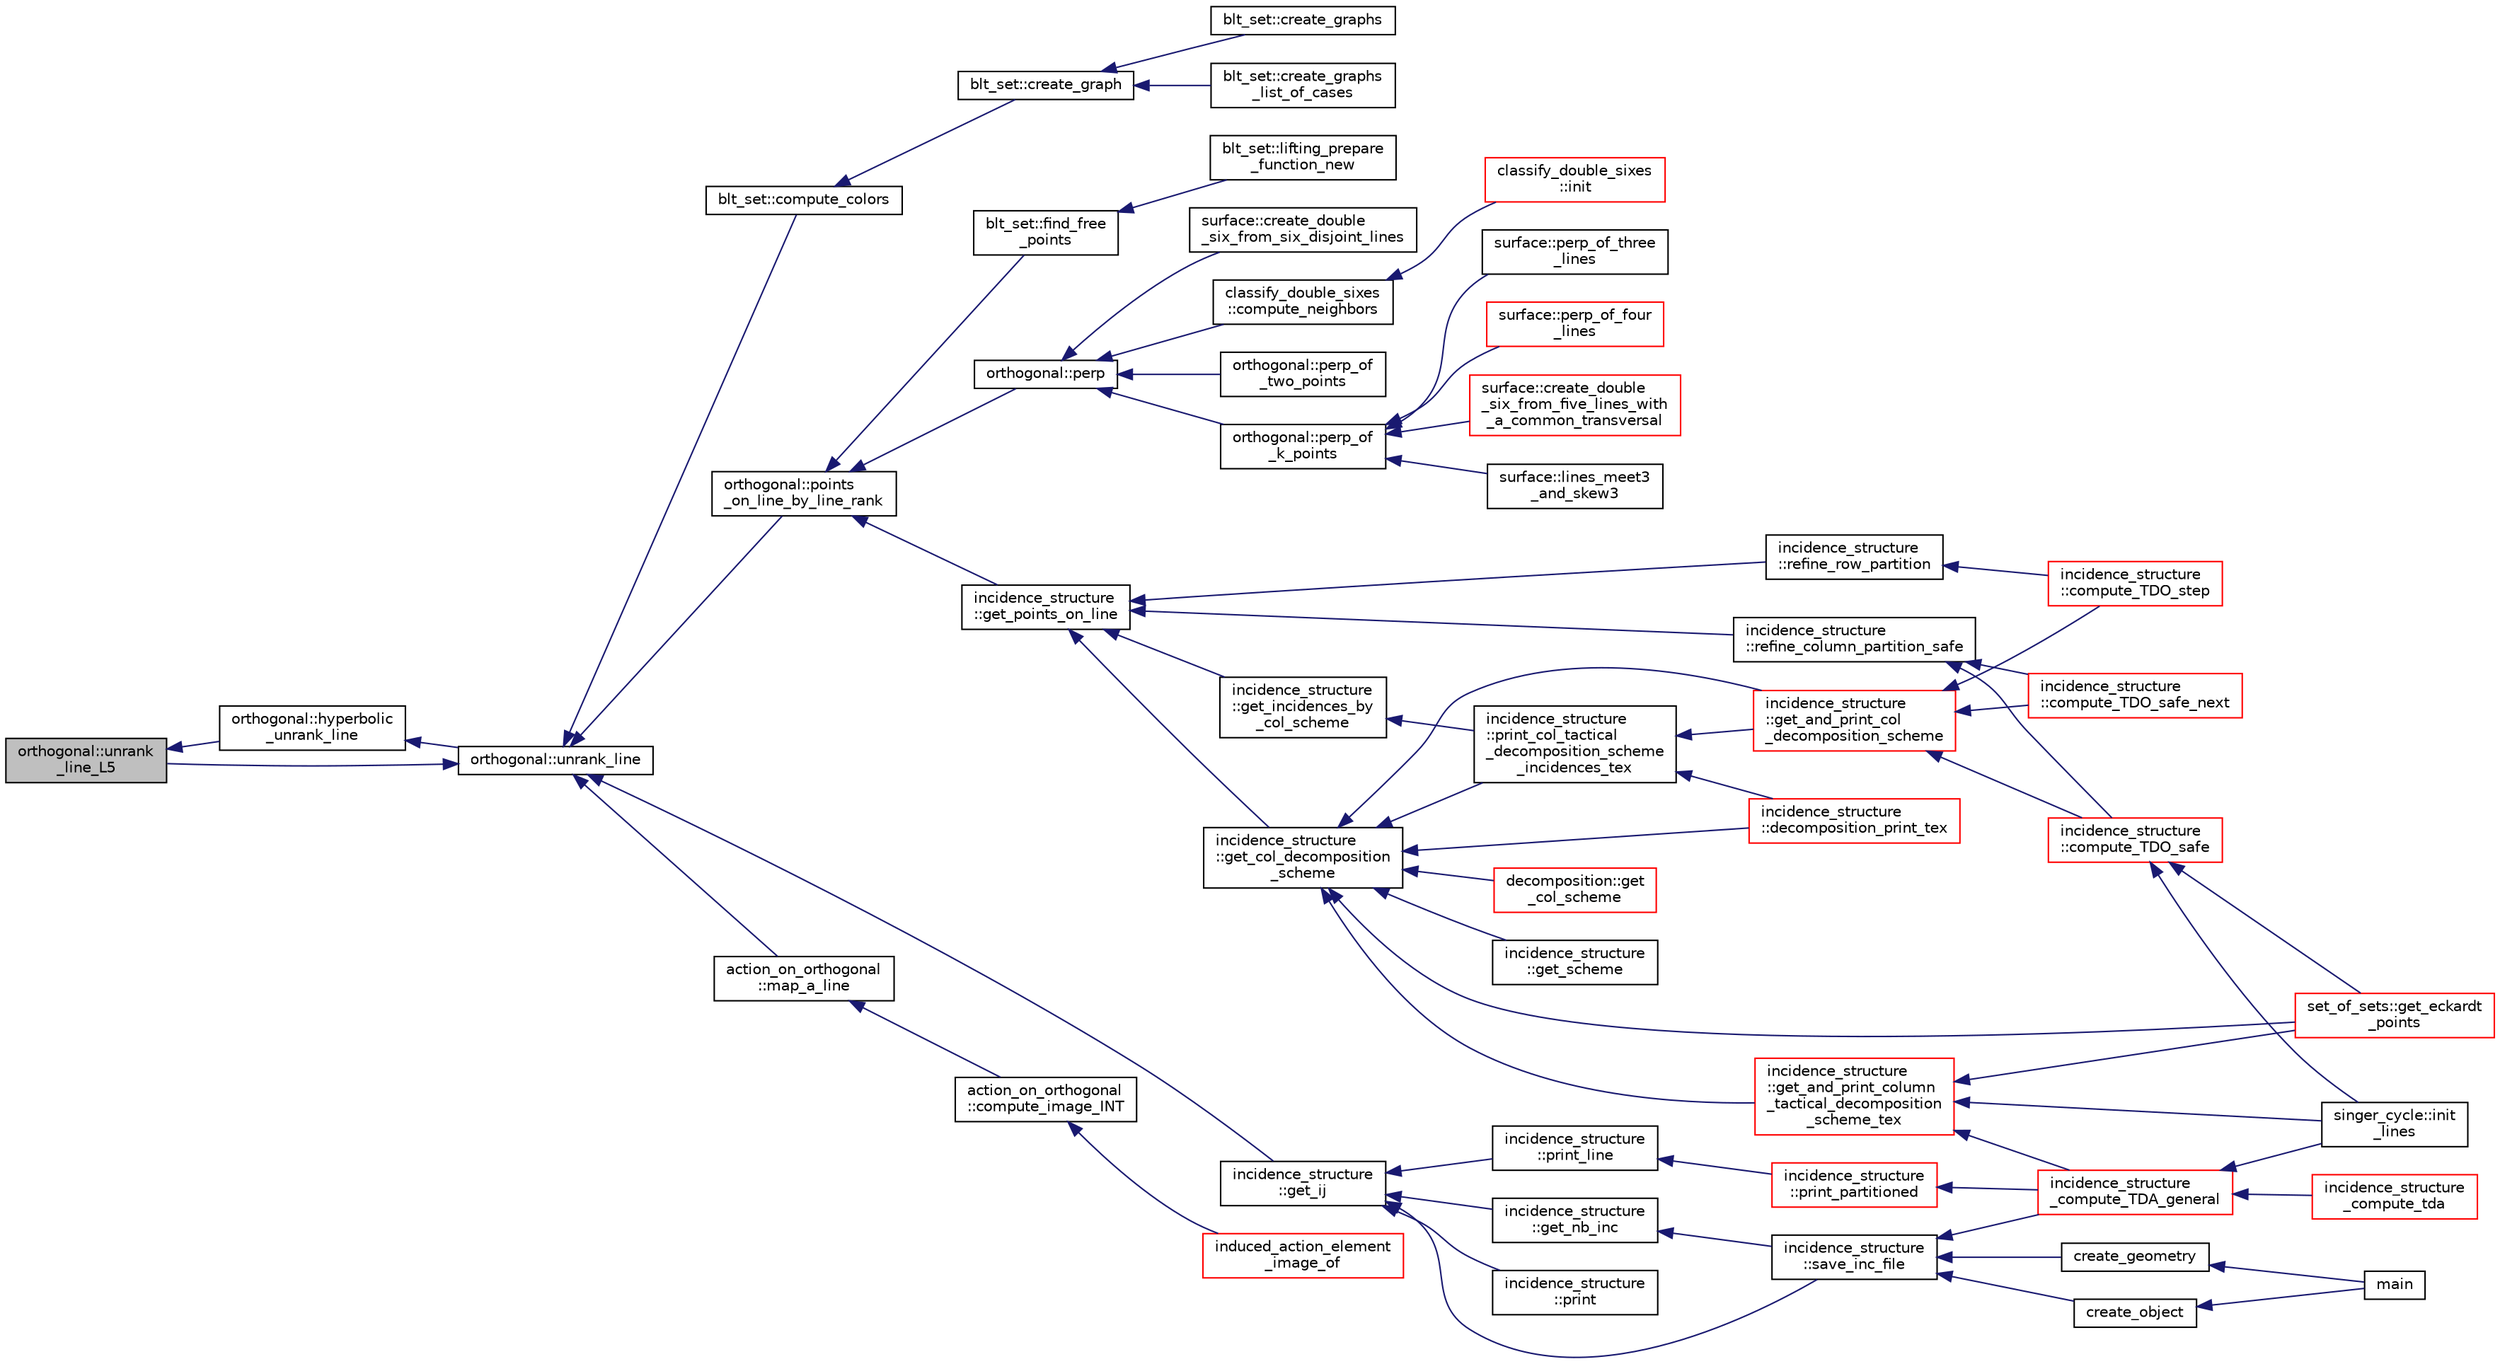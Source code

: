 digraph "orthogonal::unrank_line_L5"
{
  edge [fontname="Helvetica",fontsize="10",labelfontname="Helvetica",labelfontsize="10"];
  node [fontname="Helvetica",fontsize="10",shape=record];
  rankdir="LR";
  Node47075 [label="orthogonal::unrank\l_line_L5",height=0.2,width=0.4,color="black", fillcolor="grey75", style="filled", fontcolor="black"];
  Node47075 -> Node47076 [dir="back",color="midnightblue",fontsize="10",style="solid",fontname="Helvetica"];
  Node47076 [label="orthogonal::hyperbolic\l_unrank_line",height=0.2,width=0.4,color="black", fillcolor="white", style="filled",URL="$d7/daa/classorthogonal.html#a94952194cdcc478feb676e97e2e272f2"];
  Node47076 -> Node47077 [dir="back",color="midnightblue",fontsize="10",style="solid",fontname="Helvetica"];
  Node47077 [label="orthogonal::unrank_line",height=0.2,width=0.4,color="black", fillcolor="white", style="filled",URL="$d7/daa/classorthogonal.html#a27fec576f6e11b80dd4503fa3cf7611e"];
  Node47077 -> Node47078 [dir="back",color="midnightblue",fontsize="10",style="solid",fontname="Helvetica"];
  Node47078 [label="blt_set::compute_colors",height=0.2,width=0.4,color="black", fillcolor="white", style="filled",URL="$d1/d3d/classblt__set.html#a6629b3a1a50c0f2736034abaea6f7d63"];
  Node47078 -> Node47079 [dir="back",color="midnightblue",fontsize="10",style="solid",fontname="Helvetica"];
  Node47079 [label="blt_set::create_graph",height=0.2,width=0.4,color="black", fillcolor="white", style="filled",URL="$d1/d3d/classblt__set.html#ae92249ece99ffbc92e93e49cd5d5dccf"];
  Node47079 -> Node47080 [dir="back",color="midnightblue",fontsize="10",style="solid",fontname="Helvetica"];
  Node47080 [label="blt_set::create_graphs",height=0.2,width=0.4,color="black", fillcolor="white", style="filled",URL="$d1/d3d/classblt__set.html#a3f1d4a8ed15875c47b327949f26a4533"];
  Node47079 -> Node47081 [dir="back",color="midnightblue",fontsize="10",style="solid",fontname="Helvetica"];
  Node47081 [label="blt_set::create_graphs\l_list_of_cases",height=0.2,width=0.4,color="black", fillcolor="white", style="filled",URL="$d1/d3d/classblt__set.html#a91ad531d4154bd887182dbd6121476f3"];
  Node47077 -> Node47082 [dir="back",color="midnightblue",fontsize="10",style="solid",fontname="Helvetica"];
  Node47082 [label="orthogonal::points\l_on_line_by_line_rank",height=0.2,width=0.4,color="black", fillcolor="white", style="filled",URL="$d7/daa/classorthogonal.html#aec3f511b69d0a28340f93d6f904c5daa"];
  Node47082 -> Node47083 [dir="back",color="midnightblue",fontsize="10",style="solid",fontname="Helvetica"];
  Node47083 [label="blt_set::find_free\l_points",height=0.2,width=0.4,color="black", fillcolor="white", style="filled",URL="$d1/d3d/classblt__set.html#a71f82dd3dc4a901ea2a0949d2f1af302"];
  Node47083 -> Node47084 [dir="back",color="midnightblue",fontsize="10",style="solid",fontname="Helvetica"];
  Node47084 [label="blt_set::lifting_prepare\l_function_new",height=0.2,width=0.4,color="black", fillcolor="white", style="filled",URL="$d1/d3d/classblt__set.html#a1314b7c0a3b78ba54c0f61a397d8afce"];
  Node47082 -> Node47085 [dir="back",color="midnightblue",fontsize="10",style="solid",fontname="Helvetica"];
  Node47085 [label="orthogonal::perp",height=0.2,width=0.4,color="black", fillcolor="white", style="filled",URL="$d7/daa/classorthogonal.html#ae80e0fa8d1e8caddb9afbb466e3d3189"];
  Node47085 -> Node47086 [dir="back",color="midnightblue",fontsize="10",style="solid",fontname="Helvetica"];
  Node47086 [label="orthogonal::perp_of\l_two_points",height=0.2,width=0.4,color="black", fillcolor="white", style="filled",URL="$d7/daa/classorthogonal.html#a6a05fef2e61ed508bff66d6728c58ec0"];
  Node47085 -> Node47087 [dir="back",color="midnightblue",fontsize="10",style="solid",fontname="Helvetica"];
  Node47087 [label="orthogonal::perp_of\l_k_points",height=0.2,width=0.4,color="black", fillcolor="white", style="filled",URL="$d7/daa/classorthogonal.html#a6a92a4680dc76bb289141fc5c765f5fb"];
  Node47087 -> Node47088 [dir="back",color="midnightblue",fontsize="10",style="solid",fontname="Helvetica"];
  Node47088 [label="surface::lines_meet3\l_and_skew3",height=0.2,width=0.4,color="black", fillcolor="white", style="filled",URL="$d5/d88/classsurface.html#af87ed9d20b980a89342f20c206ae5790"];
  Node47087 -> Node47089 [dir="back",color="midnightblue",fontsize="10",style="solid",fontname="Helvetica"];
  Node47089 [label="surface::perp_of_three\l_lines",height=0.2,width=0.4,color="black", fillcolor="white", style="filled",URL="$d5/d88/classsurface.html#aaa43449a367799d405821a1cd5a7e644"];
  Node47087 -> Node47090 [dir="back",color="midnightblue",fontsize="10",style="solid",fontname="Helvetica"];
  Node47090 [label="surface::perp_of_four\l_lines",height=0.2,width=0.4,color="red", fillcolor="white", style="filled",URL="$d5/d88/classsurface.html#a8da8a93f1fcbf344eb943869b0d488f1"];
  Node47087 -> Node47100 [dir="back",color="midnightblue",fontsize="10",style="solid",fontname="Helvetica"];
  Node47100 [label="surface::create_double\l_six_from_five_lines_with\l_a_common_transversal",height=0.2,width=0.4,color="red", fillcolor="white", style="filled",URL="$d5/d88/classsurface.html#a6d8fafa386893521305e016011d55673"];
  Node47085 -> Node47114 [dir="back",color="midnightblue",fontsize="10",style="solid",fontname="Helvetica"];
  Node47114 [label="surface::create_double\l_six_from_six_disjoint_lines",height=0.2,width=0.4,color="black", fillcolor="white", style="filled",URL="$d5/d88/classsurface.html#a4c44f0a33d709edee71537547880dd87"];
  Node47085 -> Node47115 [dir="back",color="midnightblue",fontsize="10",style="solid",fontname="Helvetica"];
  Node47115 [label="classify_double_sixes\l::compute_neighbors",height=0.2,width=0.4,color="black", fillcolor="white", style="filled",URL="$dd/d23/classclassify__double__sixes.html#a675e241052c36c58063ddcfc06d209b2"];
  Node47115 -> Node47094 [dir="back",color="midnightblue",fontsize="10",style="solid",fontname="Helvetica"];
  Node47094 [label="classify_double_sixes\l::init",height=0.2,width=0.4,color="red", fillcolor="white", style="filled",URL="$dd/d23/classclassify__double__sixes.html#a8c5c41d5124b35379d626480ff225f7b"];
  Node47082 -> Node47116 [dir="back",color="midnightblue",fontsize="10",style="solid",fontname="Helvetica"];
  Node47116 [label="incidence_structure\l::get_points_on_line",height=0.2,width=0.4,color="black", fillcolor="white", style="filled",URL="$da/d8a/classincidence__structure.html#a1baf0d372125123bf55d27dacc720bda"];
  Node47116 -> Node47117 [dir="back",color="midnightblue",fontsize="10",style="solid",fontname="Helvetica"];
  Node47117 [label="incidence_structure\l::refine_column_partition_safe",height=0.2,width=0.4,color="black", fillcolor="white", style="filled",URL="$da/d8a/classincidence__structure.html#a958f8ddce2d53753adb1df588bf0e721"];
  Node47117 -> Node47118 [dir="back",color="midnightblue",fontsize="10",style="solid",fontname="Helvetica"];
  Node47118 [label="incidence_structure\l::compute_TDO_safe_next",height=0.2,width=0.4,color="red", fillcolor="white", style="filled",URL="$da/d8a/classincidence__structure.html#a7c315a348fc6bed0f8642767cc9cd7d1"];
  Node47117 -> Node47121 [dir="back",color="midnightblue",fontsize="10",style="solid",fontname="Helvetica"];
  Node47121 [label="incidence_structure\l::compute_TDO_safe",height=0.2,width=0.4,color="red", fillcolor="white", style="filled",URL="$da/d8a/classincidence__structure.html#ab1409e71c4b6855e49edfd3526644202"];
  Node47121 -> Node47122 [dir="back",color="midnightblue",fontsize="10",style="solid",fontname="Helvetica"];
  Node47122 [label="set_of_sets::get_eckardt\l_points",height=0.2,width=0.4,color="red", fillcolor="white", style="filled",URL="$da/dd6/classset__of__sets.html#af6713e71ef5a1b7cc7892d78900166c4"];
  Node47121 -> Node47134 [dir="back",color="midnightblue",fontsize="10",style="solid",fontname="Helvetica"];
  Node47134 [label="singer_cycle::init\l_lines",height=0.2,width=0.4,color="black", fillcolor="white", style="filled",URL="$d8/d13/classsinger__cycle.html#a817cbf613596d5db2cf5e926db8fa328"];
  Node47116 -> Node47135 [dir="back",color="midnightblue",fontsize="10",style="solid",fontname="Helvetica"];
  Node47135 [label="incidence_structure\l::refine_row_partition",height=0.2,width=0.4,color="black", fillcolor="white", style="filled",URL="$da/d8a/classincidence__structure.html#a6e1419be9f59e69fd83b44e6b11905ea"];
  Node47135 -> Node47136 [dir="back",color="midnightblue",fontsize="10",style="solid",fontname="Helvetica"];
  Node47136 [label="incidence_structure\l::compute_TDO_step",height=0.2,width=0.4,color="red", fillcolor="white", style="filled",URL="$da/d8a/classincidence__structure.html#a6175accaa64033df34d722c594a8b827"];
  Node47116 -> Node47140 [dir="back",color="midnightblue",fontsize="10",style="solid",fontname="Helvetica"];
  Node47140 [label="incidence_structure\l::get_incidences_by\l_col_scheme",height=0.2,width=0.4,color="black", fillcolor="white", style="filled",URL="$da/d8a/classincidence__structure.html#adacdd5e58318775f9d3049cbdf47c9ad"];
  Node47140 -> Node47141 [dir="back",color="midnightblue",fontsize="10",style="solid",fontname="Helvetica"];
  Node47141 [label="incidence_structure\l::print_col_tactical\l_decomposition_scheme\l_incidences_tex",height=0.2,width=0.4,color="black", fillcolor="white", style="filled",URL="$da/d8a/classincidence__structure.html#a56e24435baf9162d6c00080972b49b2c"];
  Node47141 -> Node47142 [dir="back",color="midnightblue",fontsize="10",style="solid",fontname="Helvetica"];
  Node47142 [label="incidence_structure\l::get_and_print_col\l_decomposition_scheme",height=0.2,width=0.4,color="red", fillcolor="white", style="filled",URL="$da/d8a/classincidence__structure.html#a0c51e7224f51f1434025ff6d8a10522c"];
  Node47142 -> Node47118 [dir="back",color="midnightblue",fontsize="10",style="solid",fontname="Helvetica"];
  Node47142 -> Node47121 [dir="back",color="midnightblue",fontsize="10",style="solid",fontname="Helvetica"];
  Node47142 -> Node47136 [dir="back",color="midnightblue",fontsize="10",style="solid",fontname="Helvetica"];
  Node47141 -> Node47143 [dir="back",color="midnightblue",fontsize="10",style="solid",fontname="Helvetica"];
  Node47143 [label="incidence_structure\l::decomposition_print_tex",height=0.2,width=0.4,color="red", fillcolor="white", style="filled",URL="$da/d8a/classincidence__structure.html#ada3fae9fd1819b36e6bfe18dedd01e6a"];
  Node47116 -> Node47144 [dir="back",color="midnightblue",fontsize="10",style="solid",fontname="Helvetica"];
  Node47144 [label="incidence_structure\l::get_col_decomposition\l_scheme",height=0.2,width=0.4,color="black", fillcolor="white", style="filled",URL="$da/d8a/classincidence__structure.html#a576b9add81a037a3d8f566ce28541673"];
  Node47144 -> Node47122 [dir="back",color="midnightblue",fontsize="10",style="solid",fontname="Helvetica"];
  Node47144 -> Node47145 [dir="back",color="midnightblue",fontsize="10",style="solid",fontname="Helvetica"];
  Node47145 [label="decomposition::get\l_col_scheme",height=0.2,width=0.4,color="red", fillcolor="white", style="filled",URL="$d3/d2b/classdecomposition.html#a998bb452e79a9e4afb13dd2c577f4bf3"];
  Node47144 -> Node47141 [dir="back",color="midnightblue",fontsize="10",style="solid",fontname="Helvetica"];
  Node47144 -> Node47142 [dir="back",color="midnightblue",fontsize="10",style="solid",fontname="Helvetica"];
  Node47144 -> Node47147 [dir="back",color="midnightblue",fontsize="10",style="solid",fontname="Helvetica"];
  Node47147 [label="incidence_structure\l::get_scheme",height=0.2,width=0.4,color="black", fillcolor="white", style="filled",URL="$da/d8a/classincidence__structure.html#a13191a7c41cd54c5a453e82395893ad9"];
  Node47144 -> Node47148 [dir="back",color="midnightblue",fontsize="10",style="solid",fontname="Helvetica"];
  Node47148 [label="incidence_structure\l::get_and_print_column\l_tactical_decomposition\l_scheme_tex",height=0.2,width=0.4,color="red", fillcolor="white", style="filled",URL="$da/d8a/classincidence__structure.html#a579c0686f4e480a4239e7a00c80f665f"];
  Node47148 -> Node47122 [dir="back",color="midnightblue",fontsize="10",style="solid",fontname="Helvetica"];
  Node47148 -> Node47149 [dir="back",color="midnightblue",fontsize="10",style="solid",fontname="Helvetica"];
  Node47149 [label="incidence_structure\l_compute_TDA_general",height=0.2,width=0.4,color="red", fillcolor="white", style="filled",URL="$df/d74/tl__geometry_8h.html#a21ab759f6e646f3fe703c17f39361448"];
  Node47149 -> Node47150 [dir="back",color="midnightblue",fontsize="10",style="solid",fontname="Helvetica"];
  Node47150 [label="incidence_structure\l_compute_tda",height=0.2,width=0.4,color="red", fillcolor="white", style="filled",URL="$df/d74/tl__geometry_8h.html#ab3a7584f120bbaf752a5bd831d3ebf72"];
  Node47149 -> Node47134 [dir="back",color="midnightblue",fontsize="10",style="solid",fontname="Helvetica"];
  Node47148 -> Node47134 [dir="back",color="midnightblue",fontsize="10",style="solid",fontname="Helvetica"];
  Node47144 -> Node47143 [dir="back",color="midnightblue",fontsize="10",style="solid",fontname="Helvetica"];
  Node47077 -> Node47075 [dir="back",color="midnightblue",fontsize="10",style="solid",fontname="Helvetica"];
  Node47077 -> Node47152 [dir="back",color="midnightblue",fontsize="10",style="solid",fontname="Helvetica"];
  Node47152 [label="incidence_structure\l::get_ij",height=0.2,width=0.4,color="black", fillcolor="white", style="filled",URL="$da/d8a/classincidence__structure.html#a5ee9b327bdd0c2714cadff040a4c4678"];
  Node47152 -> Node47153 [dir="back",color="midnightblue",fontsize="10",style="solid",fontname="Helvetica"];
  Node47153 [label="incidence_structure\l::get_nb_inc",height=0.2,width=0.4,color="black", fillcolor="white", style="filled",URL="$da/d8a/classincidence__structure.html#acdc1d5ce64ece8aefa6bcc7656ed932c"];
  Node47153 -> Node47154 [dir="back",color="midnightblue",fontsize="10",style="solid",fontname="Helvetica"];
  Node47154 [label="incidence_structure\l::save_inc_file",height=0.2,width=0.4,color="black", fillcolor="white", style="filled",URL="$da/d8a/classincidence__structure.html#a4fd15671d6a99a4cae34a24e3c0b7705"];
  Node47154 -> Node47155 [dir="back",color="midnightblue",fontsize="10",style="solid",fontname="Helvetica"];
  Node47155 [label="create_object",height=0.2,width=0.4,color="black", fillcolor="white", style="filled",URL="$de/d10/hamming_8_c.html#a290a0a0fa4965131997904ad9fe1840b"];
  Node47155 -> Node47156 [dir="back",color="midnightblue",fontsize="10",style="solid",fontname="Helvetica"];
  Node47156 [label="main",height=0.2,width=0.4,color="black", fillcolor="white", style="filled",URL="$de/d10/hamming_8_c.html#a3c04138a5bfe5d72780bb7e82a18e627"];
  Node47154 -> Node47157 [dir="back",color="midnightblue",fontsize="10",style="solid",fontname="Helvetica"];
  Node47157 [label="create_geometry",height=0.2,width=0.4,color="black", fillcolor="white", style="filled",URL="$de/d10/hamming_8_c.html#abb255fb19bad84799f04dcf4ffddb57b"];
  Node47157 -> Node47156 [dir="back",color="midnightblue",fontsize="10",style="solid",fontname="Helvetica"];
  Node47154 -> Node47149 [dir="back",color="midnightblue",fontsize="10",style="solid",fontname="Helvetica"];
  Node47152 -> Node47154 [dir="back",color="midnightblue",fontsize="10",style="solid",fontname="Helvetica"];
  Node47152 -> Node47158 [dir="back",color="midnightblue",fontsize="10",style="solid",fontname="Helvetica"];
  Node47158 [label="incidence_structure\l::print",height=0.2,width=0.4,color="black", fillcolor="white", style="filled",URL="$da/d8a/classincidence__structure.html#a3f2a71302ef03e37de0654794e2a2c1a"];
  Node47152 -> Node47159 [dir="back",color="midnightblue",fontsize="10",style="solid",fontname="Helvetica"];
  Node47159 [label="incidence_structure\l::print_line",height=0.2,width=0.4,color="black", fillcolor="white", style="filled",URL="$da/d8a/classincidence__structure.html#ae76fdf2cf39ba776ed86b0b910d7746a"];
  Node47159 -> Node47160 [dir="back",color="midnightblue",fontsize="10",style="solid",fontname="Helvetica"];
  Node47160 [label="incidence_structure\l::print_partitioned",height=0.2,width=0.4,color="red", fillcolor="white", style="filled",URL="$da/d8a/classincidence__structure.html#a9e18878f5cc9dbeca4806bd5aab5b054"];
  Node47160 -> Node47149 [dir="back",color="midnightblue",fontsize="10",style="solid",fontname="Helvetica"];
  Node47077 -> Node47161 [dir="back",color="midnightblue",fontsize="10",style="solid",fontname="Helvetica"];
  Node47161 [label="action_on_orthogonal\l::map_a_line",height=0.2,width=0.4,color="black", fillcolor="white", style="filled",URL="$dc/d87/classaction__on__orthogonal.html#ac7e41a4bbc9e0f2813f2f7030f3ed177"];
  Node47161 -> Node47162 [dir="back",color="midnightblue",fontsize="10",style="solid",fontname="Helvetica"];
  Node47162 [label="action_on_orthogonal\l::compute_image_INT",height=0.2,width=0.4,color="black", fillcolor="white", style="filled",URL="$dc/d87/classaction__on__orthogonal.html#a53cee5a150163f7614151b9cd1fc06f3"];
  Node47162 -> Node47163 [dir="back",color="midnightblue",fontsize="10",style="solid",fontname="Helvetica"];
  Node47163 [label="induced_action_element\l_image_of",height=0.2,width=0.4,color="red", fillcolor="white", style="filled",URL="$d3/d27/interface_8_c.html#a821850d6c3988dd122de0489cd36f0f0"];
}
